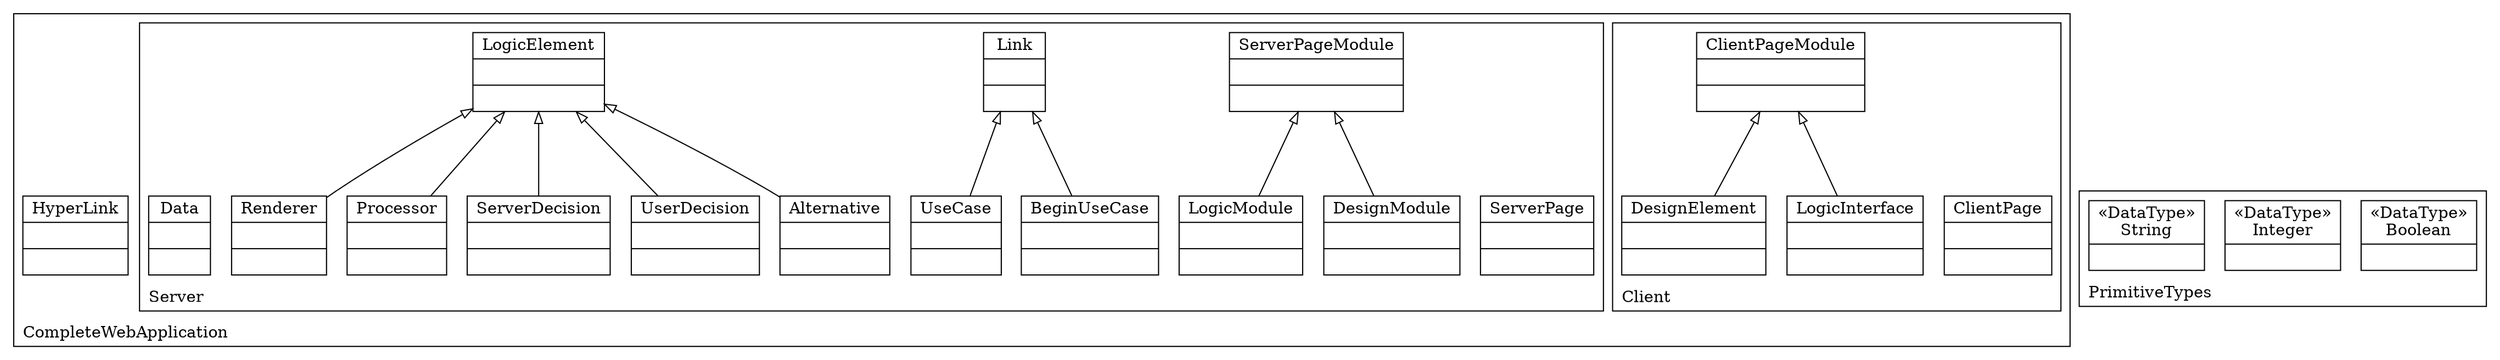 digraph "KM3 Model in DOT" {
graph[rankdir=BT,labeljust=l,labelloc=t,nodeSep=0.75,compound=true];
 subgraph "cluster_CompleteWebApplication"{
labelloc=t
color=black
label=CompleteWebApplication
 node[shape=record];
HyperLink[label="{HyperLink| | }"]
;
 subgraph "cluster_Client"{
labelloc=t
color=black
label=Client
 node[shape=record];
ClientPage[label="{ClientPage| | }"]
;
 node[shape=record];
ClientPageModule[label="{ClientPageModule| | }"]
;
 node[shape=record];
LogicInterface[label="{LogicInterface| | }"]
 LogicInterface->ClientPageModule[arrowhead=onormal,group=ClientPageModule,minlen=2,constraint=true,]
;
 node[shape=record];
DesignElement[label="{DesignElement| | }"]
 DesignElement->ClientPageModule[arrowhead=onormal,group=ClientPageModule,minlen=2,constraint=true,]
;

} subgraph "cluster_Server"{
labelloc=t
color=black
label=Server
 node[shape=record];
ServerPage[label="{ServerPage| | }"]
;
 node[shape=record];
ServerPageModule[label="{ServerPageModule| | }"]
;
 node[shape=record];
DesignModule[label="{DesignModule| | }"]
 DesignModule->ServerPageModule[arrowhead=onormal,group=ServerPageModule,minlen=2,constraint=true,]
;
 node[shape=record];
LogicModule[label="{LogicModule| | }"]
 LogicModule->ServerPageModule[arrowhead=onormal,group=ServerPageModule,minlen=2,constraint=true,]
;
 node[shape=record];
Link[label="{Link| | }"]
;
 node[shape=record];
BeginUseCase[label="{BeginUseCase| | }"]
 BeginUseCase->Link[arrowhead=onormal,group=Link,minlen=2,constraint=true,]
;
 node[shape=record];
UseCase[label="{UseCase| | }"]
 UseCase->Link[arrowhead=onormal,group=Link,minlen=2,constraint=true,]
;
 node[shape=record];
LogicElement[label="{LogicElement| | }"]
;
 node[shape=record];
Alternative[label="{Alternative| | }"]
 Alternative->LogicElement[arrowhead=onormal,group=LogicElement,minlen=2,constraint=true,]
;
 node[shape=record];
UserDecision[label="{UserDecision| | }"]
 UserDecision->LogicElement[arrowhead=onormal,group=LogicElement,minlen=2,constraint=true,]
;
 node[shape=record];
ServerDecision[label="{ServerDecision| | }"]
 ServerDecision->LogicElement[arrowhead=onormal,group=LogicElement,minlen=2,constraint=true,]
;
 node[shape=record];
Processor[label="{Processor| | }"]
 Processor->LogicElement[arrowhead=onormal,group=LogicElement,minlen=2,constraint=true,]
;
 node[shape=record];
Renderer[label="{Renderer| | }"]
 Renderer->LogicElement[arrowhead=onormal,group=LogicElement,minlen=2,constraint=true,]
;
 node[shape=record];
Data[label="{Data| | }"]
;

}
} subgraph "cluster_PrimitiveTypes"{
labelloc=t
color=black
label=PrimitiveTypes
 node[shape=record];
Boolean[label="{&#171;DataType&#187;\nBoolean|}"]
;
 node[shape=record];
Integer[label="{&#171;DataType&#187;\nInteger|}"]
;
 node[shape=record];
String[label="{&#171;DataType&#187;\nString|}"]
;

}
}